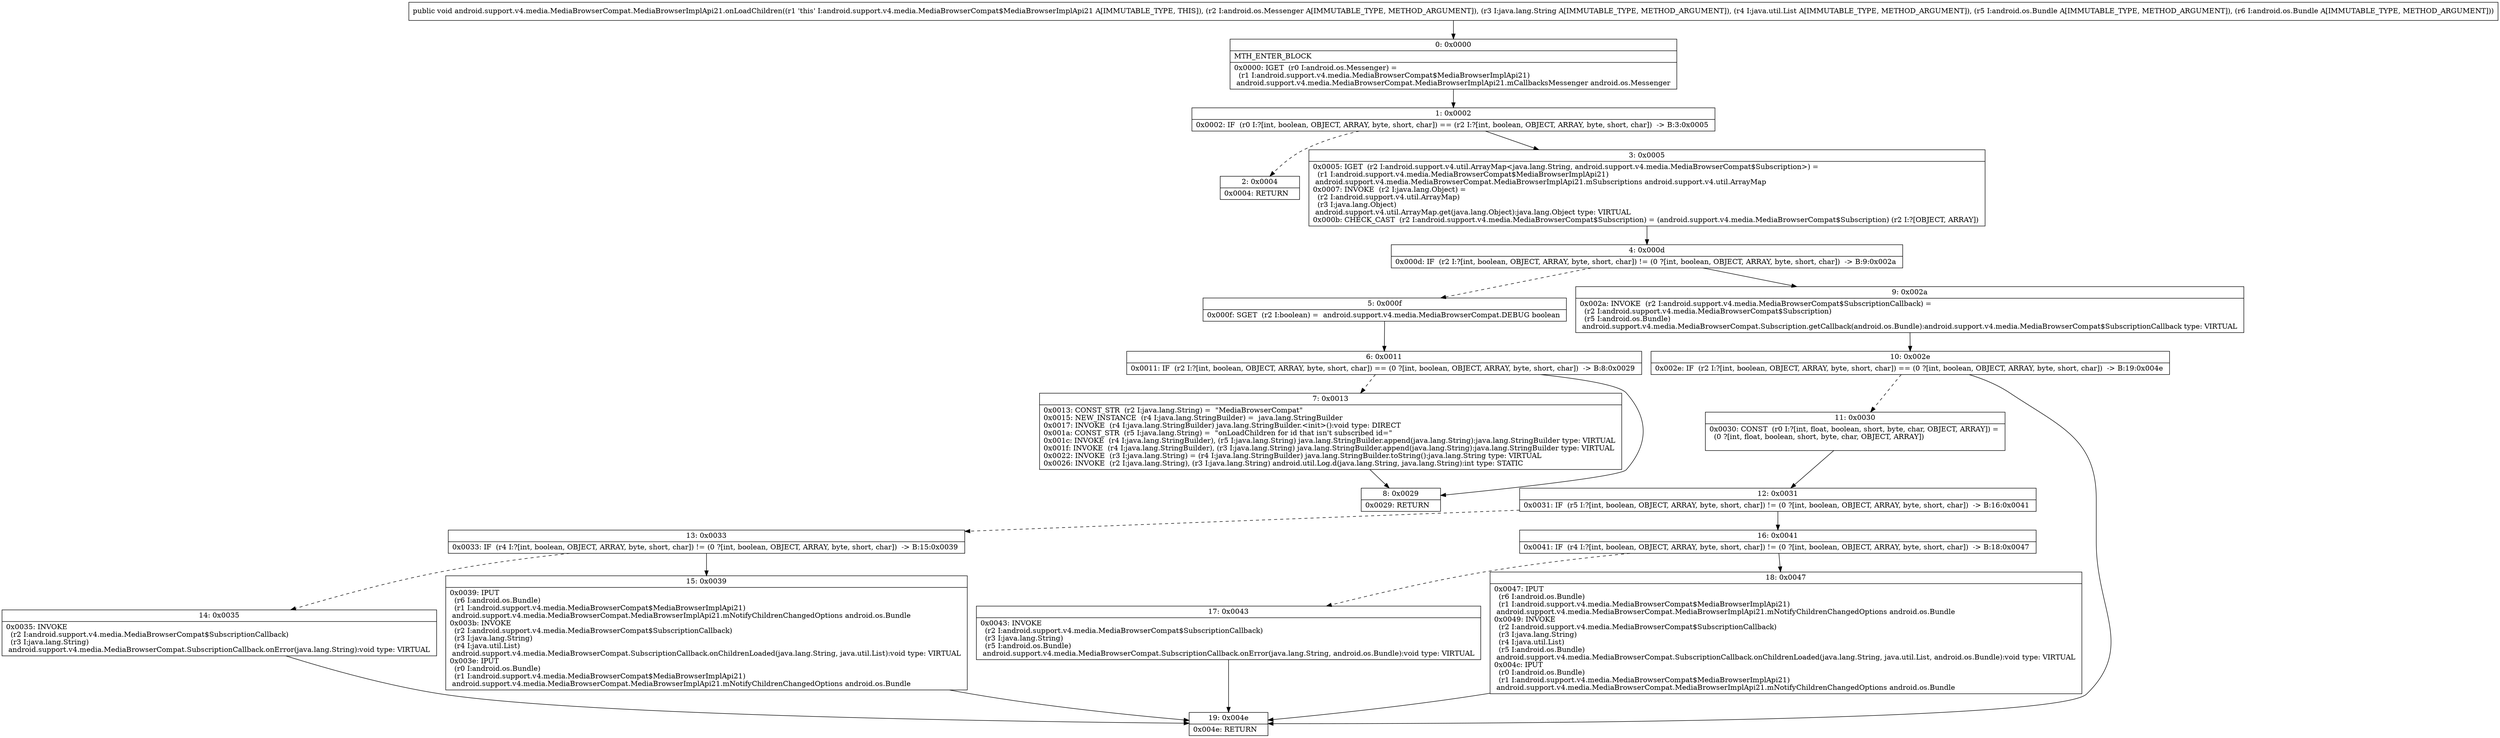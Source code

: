 digraph "CFG forandroid.support.v4.media.MediaBrowserCompat.MediaBrowserImplApi21.onLoadChildren(Landroid\/os\/Messenger;Ljava\/lang\/String;Ljava\/util\/List;Landroid\/os\/Bundle;Landroid\/os\/Bundle;)V" {
Node_0 [shape=record,label="{0\:\ 0x0000|MTH_ENTER_BLOCK\l|0x0000: IGET  (r0 I:android.os.Messenger) = \l  (r1 I:android.support.v4.media.MediaBrowserCompat$MediaBrowserImplApi21)\l android.support.v4.media.MediaBrowserCompat.MediaBrowserImplApi21.mCallbacksMessenger android.os.Messenger \l}"];
Node_1 [shape=record,label="{1\:\ 0x0002|0x0002: IF  (r0 I:?[int, boolean, OBJECT, ARRAY, byte, short, char]) == (r2 I:?[int, boolean, OBJECT, ARRAY, byte, short, char])  \-\> B:3:0x0005 \l}"];
Node_2 [shape=record,label="{2\:\ 0x0004|0x0004: RETURN   \l}"];
Node_3 [shape=record,label="{3\:\ 0x0005|0x0005: IGET  (r2 I:android.support.v4.util.ArrayMap\<java.lang.String, android.support.v4.media.MediaBrowserCompat$Subscription\>) = \l  (r1 I:android.support.v4.media.MediaBrowserCompat$MediaBrowserImplApi21)\l android.support.v4.media.MediaBrowserCompat.MediaBrowserImplApi21.mSubscriptions android.support.v4.util.ArrayMap \l0x0007: INVOKE  (r2 I:java.lang.Object) = \l  (r2 I:android.support.v4.util.ArrayMap)\l  (r3 I:java.lang.Object)\l android.support.v4.util.ArrayMap.get(java.lang.Object):java.lang.Object type: VIRTUAL \l0x000b: CHECK_CAST  (r2 I:android.support.v4.media.MediaBrowserCompat$Subscription) = (android.support.v4.media.MediaBrowserCompat$Subscription) (r2 I:?[OBJECT, ARRAY]) \l}"];
Node_4 [shape=record,label="{4\:\ 0x000d|0x000d: IF  (r2 I:?[int, boolean, OBJECT, ARRAY, byte, short, char]) != (0 ?[int, boolean, OBJECT, ARRAY, byte, short, char])  \-\> B:9:0x002a \l}"];
Node_5 [shape=record,label="{5\:\ 0x000f|0x000f: SGET  (r2 I:boolean) =  android.support.v4.media.MediaBrowserCompat.DEBUG boolean \l}"];
Node_6 [shape=record,label="{6\:\ 0x0011|0x0011: IF  (r2 I:?[int, boolean, OBJECT, ARRAY, byte, short, char]) == (0 ?[int, boolean, OBJECT, ARRAY, byte, short, char])  \-\> B:8:0x0029 \l}"];
Node_7 [shape=record,label="{7\:\ 0x0013|0x0013: CONST_STR  (r2 I:java.lang.String) =  \"MediaBrowserCompat\" \l0x0015: NEW_INSTANCE  (r4 I:java.lang.StringBuilder) =  java.lang.StringBuilder \l0x0017: INVOKE  (r4 I:java.lang.StringBuilder) java.lang.StringBuilder.\<init\>():void type: DIRECT \l0x001a: CONST_STR  (r5 I:java.lang.String) =  \"onLoadChildren for id that isn't subscribed id=\" \l0x001c: INVOKE  (r4 I:java.lang.StringBuilder), (r5 I:java.lang.String) java.lang.StringBuilder.append(java.lang.String):java.lang.StringBuilder type: VIRTUAL \l0x001f: INVOKE  (r4 I:java.lang.StringBuilder), (r3 I:java.lang.String) java.lang.StringBuilder.append(java.lang.String):java.lang.StringBuilder type: VIRTUAL \l0x0022: INVOKE  (r3 I:java.lang.String) = (r4 I:java.lang.StringBuilder) java.lang.StringBuilder.toString():java.lang.String type: VIRTUAL \l0x0026: INVOKE  (r2 I:java.lang.String), (r3 I:java.lang.String) android.util.Log.d(java.lang.String, java.lang.String):int type: STATIC \l}"];
Node_8 [shape=record,label="{8\:\ 0x0029|0x0029: RETURN   \l}"];
Node_9 [shape=record,label="{9\:\ 0x002a|0x002a: INVOKE  (r2 I:android.support.v4.media.MediaBrowserCompat$SubscriptionCallback) = \l  (r2 I:android.support.v4.media.MediaBrowserCompat$Subscription)\l  (r5 I:android.os.Bundle)\l android.support.v4.media.MediaBrowserCompat.Subscription.getCallback(android.os.Bundle):android.support.v4.media.MediaBrowserCompat$SubscriptionCallback type: VIRTUAL \l}"];
Node_10 [shape=record,label="{10\:\ 0x002e|0x002e: IF  (r2 I:?[int, boolean, OBJECT, ARRAY, byte, short, char]) == (0 ?[int, boolean, OBJECT, ARRAY, byte, short, char])  \-\> B:19:0x004e \l}"];
Node_11 [shape=record,label="{11\:\ 0x0030|0x0030: CONST  (r0 I:?[int, float, boolean, short, byte, char, OBJECT, ARRAY]) = \l  (0 ?[int, float, boolean, short, byte, char, OBJECT, ARRAY])\l \l}"];
Node_12 [shape=record,label="{12\:\ 0x0031|0x0031: IF  (r5 I:?[int, boolean, OBJECT, ARRAY, byte, short, char]) != (0 ?[int, boolean, OBJECT, ARRAY, byte, short, char])  \-\> B:16:0x0041 \l}"];
Node_13 [shape=record,label="{13\:\ 0x0033|0x0033: IF  (r4 I:?[int, boolean, OBJECT, ARRAY, byte, short, char]) != (0 ?[int, boolean, OBJECT, ARRAY, byte, short, char])  \-\> B:15:0x0039 \l}"];
Node_14 [shape=record,label="{14\:\ 0x0035|0x0035: INVOKE  \l  (r2 I:android.support.v4.media.MediaBrowserCompat$SubscriptionCallback)\l  (r3 I:java.lang.String)\l android.support.v4.media.MediaBrowserCompat.SubscriptionCallback.onError(java.lang.String):void type: VIRTUAL \l}"];
Node_15 [shape=record,label="{15\:\ 0x0039|0x0039: IPUT  \l  (r6 I:android.os.Bundle)\l  (r1 I:android.support.v4.media.MediaBrowserCompat$MediaBrowserImplApi21)\l android.support.v4.media.MediaBrowserCompat.MediaBrowserImplApi21.mNotifyChildrenChangedOptions android.os.Bundle \l0x003b: INVOKE  \l  (r2 I:android.support.v4.media.MediaBrowserCompat$SubscriptionCallback)\l  (r3 I:java.lang.String)\l  (r4 I:java.util.List)\l android.support.v4.media.MediaBrowserCompat.SubscriptionCallback.onChildrenLoaded(java.lang.String, java.util.List):void type: VIRTUAL \l0x003e: IPUT  \l  (r0 I:android.os.Bundle)\l  (r1 I:android.support.v4.media.MediaBrowserCompat$MediaBrowserImplApi21)\l android.support.v4.media.MediaBrowserCompat.MediaBrowserImplApi21.mNotifyChildrenChangedOptions android.os.Bundle \l}"];
Node_16 [shape=record,label="{16\:\ 0x0041|0x0041: IF  (r4 I:?[int, boolean, OBJECT, ARRAY, byte, short, char]) != (0 ?[int, boolean, OBJECT, ARRAY, byte, short, char])  \-\> B:18:0x0047 \l}"];
Node_17 [shape=record,label="{17\:\ 0x0043|0x0043: INVOKE  \l  (r2 I:android.support.v4.media.MediaBrowserCompat$SubscriptionCallback)\l  (r3 I:java.lang.String)\l  (r5 I:android.os.Bundle)\l android.support.v4.media.MediaBrowserCompat.SubscriptionCallback.onError(java.lang.String, android.os.Bundle):void type: VIRTUAL \l}"];
Node_18 [shape=record,label="{18\:\ 0x0047|0x0047: IPUT  \l  (r6 I:android.os.Bundle)\l  (r1 I:android.support.v4.media.MediaBrowserCompat$MediaBrowserImplApi21)\l android.support.v4.media.MediaBrowserCompat.MediaBrowserImplApi21.mNotifyChildrenChangedOptions android.os.Bundle \l0x0049: INVOKE  \l  (r2 I:android.support.v4.media.MediaBrowserCompat$SubscriptionCallback)\l  (r3 I:java.lang.String)\l  (r4 I:java.util.List)\l  (r5 I:android.os.Bundle)\l android.support.v4.media.MediaBrowserCompat.SubscriptionCallback.onChildrenLoaded(java.lang.String, java.util.List, android.os.Bundle):void type: VIRTUAL \l0x004c: IPUT  \l  (r0 I:android.os.Bundle)\l  (r1 I:android.support.v4.media.MediaBrowserCompat$MediaBrowserImplApi21)\l android.support.v4.media.MediaBrowserCompat.MediaBrowserImplApi21.mNotifyChildrenChangedOptions android.os.Bundle \l}"];
Node_19 [shape=record,label="{19\:\ 0x004e|0x004e: RETURN   \l}"];
MethodNode[shape=record,label="{public void android.support.v4.media.MediaBrowserCompat.MediaBrowserImplApi21.onLoadChildren((r1 'this' I:android.support.v4.media.MediaBrowserCompat$MediaBrowserImplApi21 A[IMMUTABLE_TYPE, THIS]), (r2 I:android.os.Messenger A[IMMUTABLE_TYPE, METHOD_ARGUMENT]), (r3 I:java.lang.String A[IMMUTABLE_TYPE, METHOD_ARGUMENT]), (r4 I:java.util.List A[IMMUTABLE_TYPE, METHOD_ARGUMENT]), (r5 I:android.os.Bundle A[IMMUTABLE_TYPE, METHOD_ARGUMENT]), (r6 I:android.os.Bundle A[IMMUTABLE_TYPE, METHOD_ARGUMENT])) }"];
MethodNode -> Node_0;
Node_0 -> Node_1;
Node_1 -> Node_2[style=dashed];
Node_1 -> Node_3;
Node_3 -> Node_4;
Node_4 -> Node_5[style=dashed];
Node_4 -> Node_9;
Node_5 -> Node_6;
Node_6 -> Node_7[style=dashed];
Node_6 -> Node_8;
Node_7 -> Node_8;
Node_9 -> Node_10;
Node_10 -> Node_11[style=dashed];
Node_10 -> Node_19;
Node_11 -> Node_12;
Node_12 -> Node_13[style=dashed];
Node_12 -> Node_16;
Node_13 -> Node_14[style=dashed];
Node_13 -> Node_15;
Node_14 -> Node_19;
Node_15 -> Node_19;
Node_16 -> Node_17[style=dashed];
Node_16 -> Node_18;
Node_17 -> Node_19;
Node_18 -> Node_19;
}

